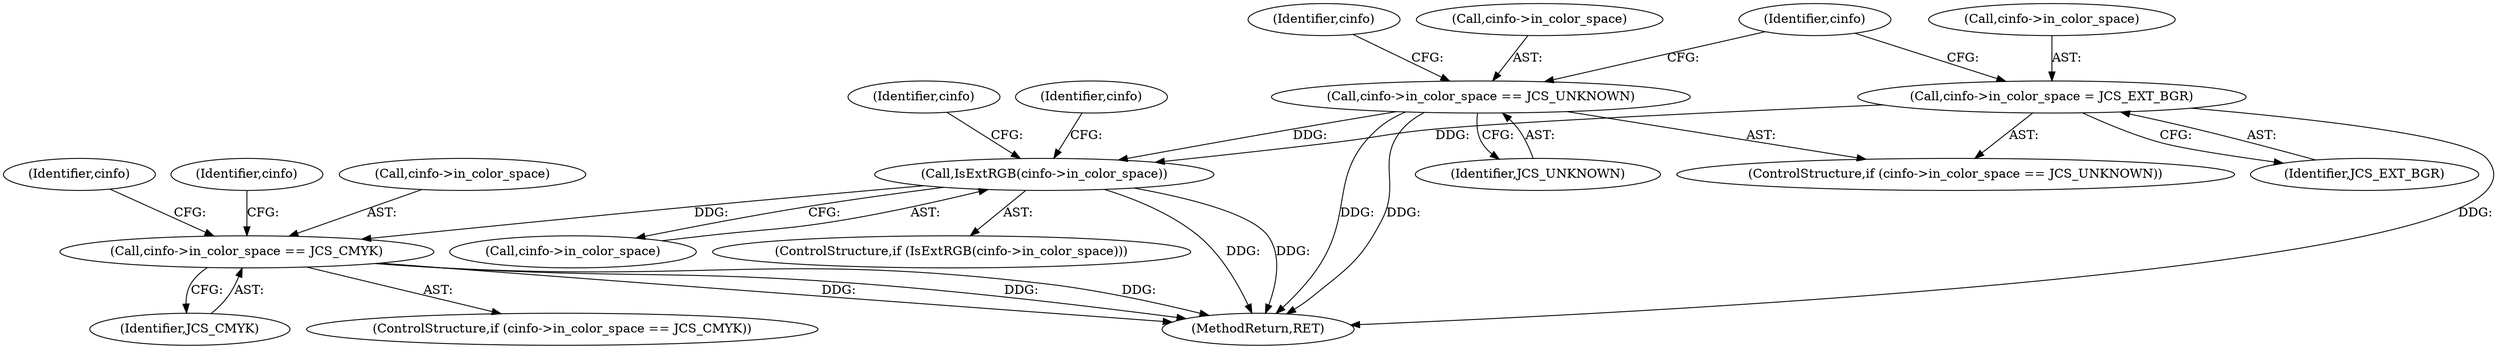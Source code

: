 digraph "0_libjpeg-turbo_9c78a04df4e44ef6487eee99c4258397f4fdca55_0@API" {
"1000624" [label="(Call,cinfo->in_color_space == JCS_CMYK)"];
"1000609" [label="(Call,IsExtRGB(cinfo->in_color_space))"];
"1000598" [label="(Call,cinfo->in_color_space == JCS_UNKNOWN)"];
"1000603" [label="(Call,cinfo->in_color_space = JCS_EXT_BGR)"];
"1000625" [label="(Call,cinfo->in_color_space)"];
"1000605" [label="(Identifier,cinfo)"];
"1000611" [label="(Identifier,cinfo)"];
"1000602" [label="(Identifier,JCS_UNKNOWN)"];
"1000604" [label="(Call,cinfo->in_color_space)"];
"1000631" [label="(Identifier,cinfo)"];
"1000599" [label="(Call,cinfo->in_color_space)"];
"1000597" [label="(ControlStructure,if (cinfo->in_color_space == JCS_UNKNOWN))"];
"1000603" [label="(Call,cinfo->in_color_space = JCS_EXT_BGR)"];
"1000628" [label="(Identifier,JCS_CMYK)"];
"1000623" [label="(ControlStructure,if (cinfo->in_color_space == JCS_CMYK))"];
"1000610" [label="(Call,cinfo->in_color_space)"];
"1000636" [label="(Identifier,cinfo)"];
"1000626" [label="(Identifier,cinfo)"];
"1000607" [label="(Identifier,JCS_EXT_BGR)"];
"1000598" [label="(Call,cinfo->in_color_space == JCS_UNKNOWN)"];
"1000609" [label="(Call,IsExtRGB(cinfo->in_color_space))"];
"1000861" [label="(MethodReturn,RET)"];
"1000624" [label="(Call,cinfo->in_color_space == JCS_CMYK)"];
"1000608" [label="(ControlStructure,if (IsExtRGB(cinfo->in_color_space)))"];
"1000615" [label="(Identifier,cinfo)"];
"1000624" -> "1000623"  [label="AST: "];
"1000624" -> "1000628"  [label="CFG: "];
"1000625" -> "1000624"  [label="AST: "];
"1000628" -> "1000624"  [label="AST: "];
"1000631" -> "1000624"  [label="CFG: "];
"1000636" -> "1000624"  [label="CFG: "];
"1000624" -> "1000861"  [label="DDG: "];
"1000624" -> "1000861"  [label="DDG: "];
"1000624" -> "1000861"  [label="DDG: "];
"1000609" -> "1000624"  [label="DDG: "];
"1000609" -> "1000608"  [label="AST: "];
"1000609" -> "1000610"  [label="CFG: "];
"1000610" -> "1000609"  [label="AST: "];
"1000615" -> "1000609"  [label="CFG: "];
"1000626" -> "1000609"  [label="CFG: "];
"1000609" -> "1000861"  [label="DDG: "];
"1000609" -> "1000861"  [label="DDG: "];
"1000598" -> "1000609"  [label="DDG: "];
"1000603" -> "1000609"  [label="DDG: "];
"1000598" -> "1000597"  [label="AST: "];
"1000598" -> "1000602"  [label="CFG: "];
"1000599" -> "1000598"  [label="AST: "];
"1000602" -> "1000598"  [label="AST: "];
"1000605" -> "1000598"  [label="CFG: "];
"1000611" -> "1000598"  [label="CFG: "];
"1000598" -> "1000861"  [label="DDG: "];
"1000598" -> "1000861"  [label="DDG: "];
"1000603" -> "1000597"  [label="AST: "];
"1000603" -> "1000607"  [label="CFG: "];
"1000604" -> "1000603"  [label="AST: "];
"1000607" -> "1000603"  [label="AST: "];
"1000611" -> "1000603"  [label="CFG: "];
"1000603" -> "1000861"  [label="DDG: "];
}
